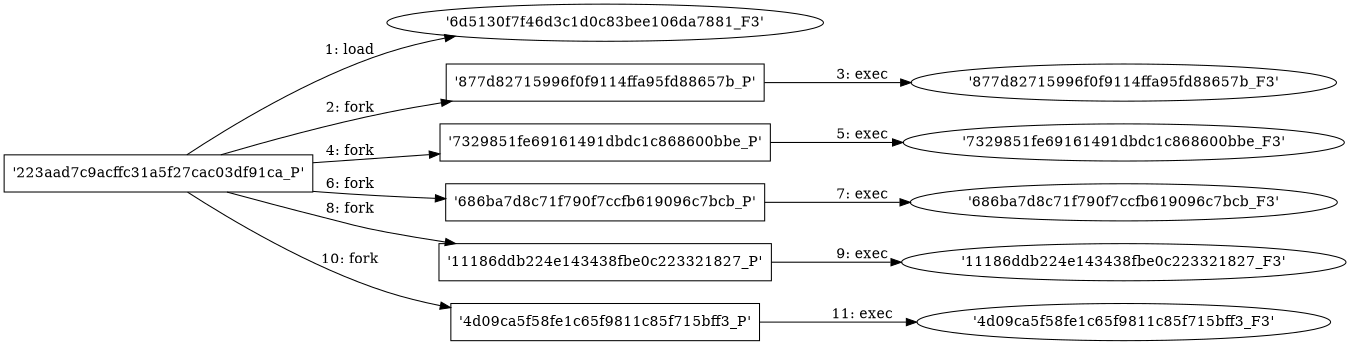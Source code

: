 digraph "D:\Learning\Paper\apt\基于CTI的攻击预警\Dataset\攻击图\ASGfromALLCTI\Microsoft Security Intelligence Report Volume 19 is now available.dot" {
rankdir="LR"
size="9"
fixedsize="false"
splines="true"
nodesep=0.3
ranksep=0
fontsize=10
overlap="scalexy"
engine= "neato"
	"'6d5130f7f46d3c1d0c83bee106da7881_F3'" [node_type=file shape=ellipse]
	"'223aad7c9acffc31a5f27cac03df91ca_P'" [node_type=Process shape=box]
	"'223aad7c9acffc31a5f27cac03df91ca_P'" -> "'6d5130f7f46d3c1d0c83bee106da7881_F3'" [label="1: load"]
	"'223aad7c9acffc31a5f27cac03df91ca_P'" [node_type=Process shape=box]
	"'877d82715996f0f9114ffa95fd88657b_P'" [node_type=Process shape=box]
	"'223aad7c9acffc31a5f27cac03df91ca_P'" -> "'877d82715996f0f9114ffa95fd88657b_P'" [label="2: fork"]
	"'877d82715996f0f9114ffa95fd88657b_P'" [node_type=Process shape=box]
	"'877d82715996f0f9114ffa95fd88657b_F3'" [node_type=File shape=ellipse]
	"'877d82715996f0f9114ffa95fd88657b_P'" -> "'877d82715996f0f9114ffa95fd88657b_F3'" [label="3: exec"]
	"'223aad7c9acffc31a5f27cac03df91ca_P'" [node_type=Process shape=box]
	"'7329851fe69161491dbdc1c868600bbe_P'" [node_type=Process shape=box]
	"'223aad7c9acffc31a5f27cac03df91ca_P'" -> "'7329851fe69161491dbdc1c868600bbe_P'" [label="4: fork"]
	"'7329851fe69161491dbdc1c868600bbe_P'" [node_type=Process shape=box]
	"'7329851fe69161491dbdc1c868600bbe_F3'" [node_type=File shape=ellipse]
	"'7329851fe69161491dbdc1c868600bbe_P'" -> "'7329851fe69161491dbdc1c868600bbe_F3'" [label="5: exec"]
	"'223aad7c9acffc31a5f27cac03df91ca_P'" [node_type=Process shape=box]
	"'686ba7d8c71f790f7ccfb619096c7bcb_P'" [node_type=Process shape=box]
	"'223aad7c9acffc31a5f27cac03df91ca_P'" -> "'686ba7d8c71f790f7ccfb619096c7bcb_P'" [label="6: fork"]
	"'686ba7d8c71f790f7ccfb619096c7bcb_P'" [node_type=Process shape=box]
	"'686ba7d8c71f790f7ccfb619096c7bcb_F3'" [node_type=File shape=ellipse]
	"'686ba7d8c71f790f7ccfb619096c7bcb_P'" -> "'686ba7d8c71f790f7ccfb619096c7bcb_F3'" [label="7: exec"]
	"'223aad7c9acffc31a5f27cac03df91ca_P'" [node_type=Process shape=box]
	"'11186ddb224e143438fbe0c223321827_P'" [node_type=Process shape=box]
	"'223aad7c9acffc31a5f27cac03df91ca_P'" -> "'11186ddb224e143438fbe0c223321827_P'" [label="8: fork"]
	"'11186ddb224e143438fbe0c223321827_P'" [node_type=Process shape=box]
	"'11186ddb224e143438fbe0c223321827_F3'" [node_type=File shape=ellipse]
	"'11186ddb224e143438fbe0c223321827_P'" -> "'11186ddb224e143438fbe0c223321827_F3'" [label="9: exec"]
	"'223aad7c9acffc31a5f27cac03df91ca_P'" [node_type=Process shape=box]
	"'4d09ca5f58fe1c65f9811c85f715bff3_P'" [node_type=Process shape=box]
	"'223aad7c9acffc31a5f27cac03df91ca_P'" -> "'4d09ca5f58fe1c65f9811c85f715bff3_P'" [label="10: fork"]
	"'4d09ca5f58fe1c65f9811c85f715bff3_P'" [node_type=Process shape=box]
	"'4d09ca5f58fe1c65f9811c85f715bff3_F3'" [node_type=File shape=ellipse]
	"'4d09ca5f58fe1c65f9811c85f715bff3_P'" -> "'4d09ca5f58fe1c65f9811c85f715bff3_F3'" [label="11: exec"]
}
